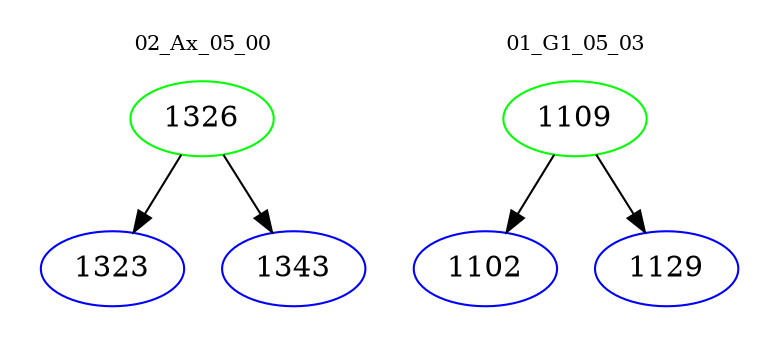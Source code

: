 digraph{
subgraph cluster_0 {
color = white
label = "02_Ax_05_00";
fontsize=10;
T0_1326 [label="1326", color="green"]
T0_1326 -> T0_1323 [color="black"]
T0_1323 [label="1323", color="blue"]
T0_1326 -> T0_1343 [color="black"]
T0_1343 [label="1343", color="blue"]
}
subgraph cluster_1 {
color = white
label = "01_G1_05_03";
fontsize=10;
T1_1109 [label="1109", color="green"]
T1_1109 -> T1_1102 [color="black"]
T1_1102 [label="1102", color="blue"]
T1_1109 -> T1_1129 [color="black"]
T1_1129 [label="1129", color="blue"]
}
}
